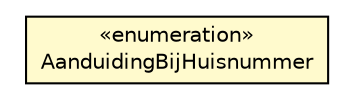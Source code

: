 #!/usr/local/bin/dot
#
# Class diagram 
# Generated by UMLGraph version R5_6-24-gf6e263 (http://www.umlgraph.org/)
#

digraph G {
	edge [fontname="Helvetica",fontsize=10,labelfontname="Helvetica",labelfontsize=10];
	node [fontname="Helvetica",fontsize=10,shape=plaintext];
	nodesep=0.25;
	ranksep=0.5;
	// nl.egem.stuf.sector.bg._0204.AanduidingBijHuisnummer
	c33162 [label=<<table title="nl.egem.stuf.sector.bg._0204.AanduidingBijHuisnummer" border="0" cellborder="1" cellspacing="0" cellpadding="2" port="p" bgcolor="lemonChiffon" href="./AanduidingBijHuisnummer.html">
		<tr><td><table border="0" cellspacing="0" cellpadding="1">
<tr><td align="center" balign="center"> &#171;enumeration&#187; </td></tr>
<tr><td align="center" balign="center"> AanduidingBijHuisnummer </td></tr>
		</table></td></tr>
		</table>>, URL="./AanduidingBijHuisnummer.html", fontname="Helvetica", fontcolor="black", fontsize=10.0];
}

